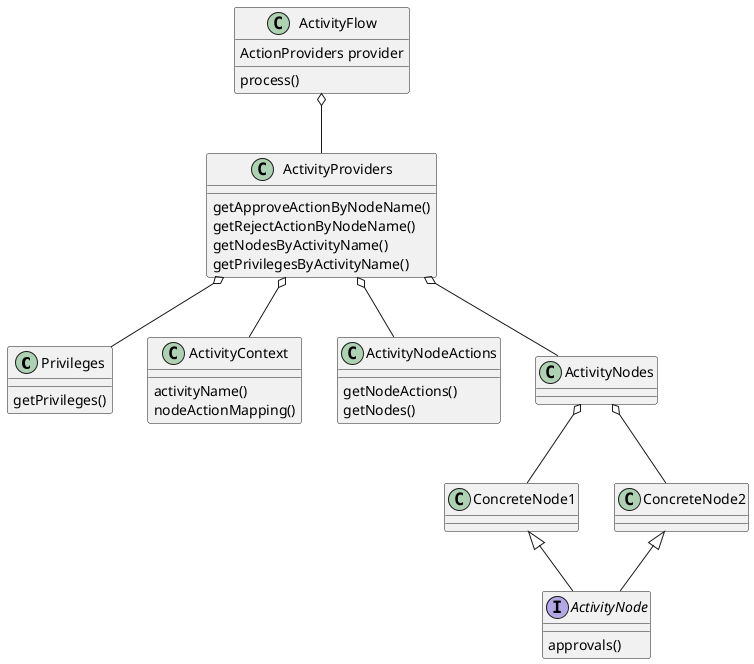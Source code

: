 @startuml

class Privileges
interface ActivityNode
class ActivityContext
class ActivityProviders
class ActivityFlow
class ActivityNodeActions
class ActivityNodes

ActivityFlow  o-- ActivityProviders
ActivityProviders o-- ActivityNodes
ActivityProviders o-- ActivityNodeActions
ActivityProviders o-- Privileges
ActivityProviders o-- ActivityContext
ActivityNodes o-- ConcreteNode1
ActivityNodes o-- ConcreteNode2

ConcreteNode1<|-- ActivityNode
ConcreteNode2<|-- ActivityNode

class ActivityFlow{
    ActionProviders provider
    process()
}

class ActivityProviders {
 getApproveActionByNodeName()
 getRejectActionByNodeName()
 getNodesByActivityName()
 getPrivilegesByActivityName()
}

class ActivityNodeActions{
    getNodeActions()
}

class ActivityNodeActions{
    getNodes()
}

class Privileges{
    getPrivileges()
}

interface ActivityNode{
    approvals()
}

class ActivityContext{
    activityName()
    nodeActionMapping()
}

@enduml
